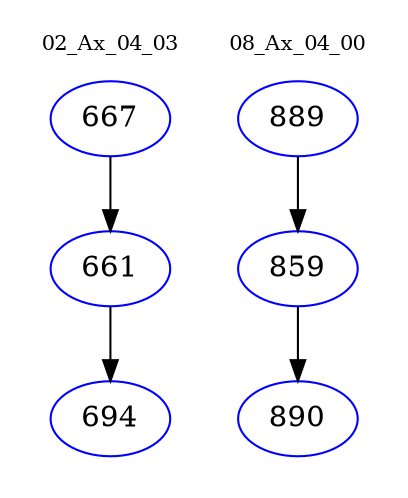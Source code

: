 digraph{
subgraph cluster_0 {
color = white
label = "02_Ax_04_03";
fontsize=10;
T0_667 [label="667", color="blue"]
T0_667 -> T0_661 [color="black"]
T0_661 [label="661", color="blue"]
T0_661 -> T0_694 [color="black"]
T0_694 [label="694", color="blue"]
}
subgraph cluster_1 {
color = white
label = "08_Ax_04_00";
fontsize=10;
T1_889 [label="889", color="blue"]
T1_889 -> T1_859 [color="black"]
T1_859 [label="859", color="blue"]
T1_859 -> T1_890 [color="black"]
T1_890 [label="890", color="blue"]
}
}
